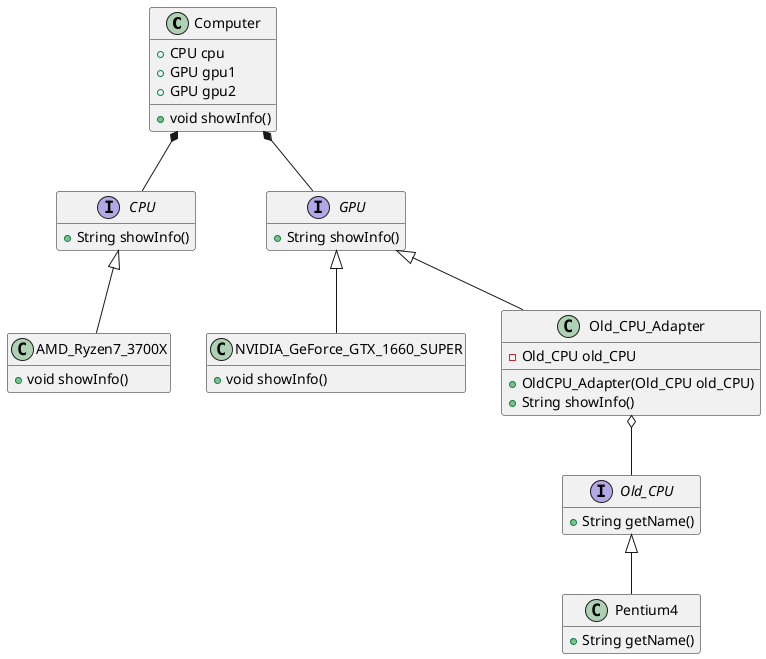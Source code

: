 @startuml example
hide empty members

Class Computer{
    + CPU cpu
    + GPU gpu1
    + GPU gpu2
    + void showInfo()
}

interface CPU{
    + String showInfo()
}

interface GPU{
    + String showInfo()
}

class AMD_Ryzen7_3700X{
    + void showInfo()
}

class NVIDIA_GeForce_GTX_1660_SUPER{
    + void showInfo()
}

interface Old_CPU{
    + String getName()
}

class Pentium4{
    + String getName()
}

class Old_CPU_Adapter{
    - Old_CPU old_CPU
    + OldCPU_Adapter(Old_CPU old_CPU)
    + String showInfo()
}

Computer *-- CPU
Computer *-- GPU
Old_CPU_Adapter o-- Old_CPU

CPU <|-- AMD_Ryzen7_3700X
GPU <|-- NVIDIA_GeForce_GTX_1660_SUPER
GPU <|-- Old_CPU_Adapter

Old_CPU <|-- Pentium4

@enduml